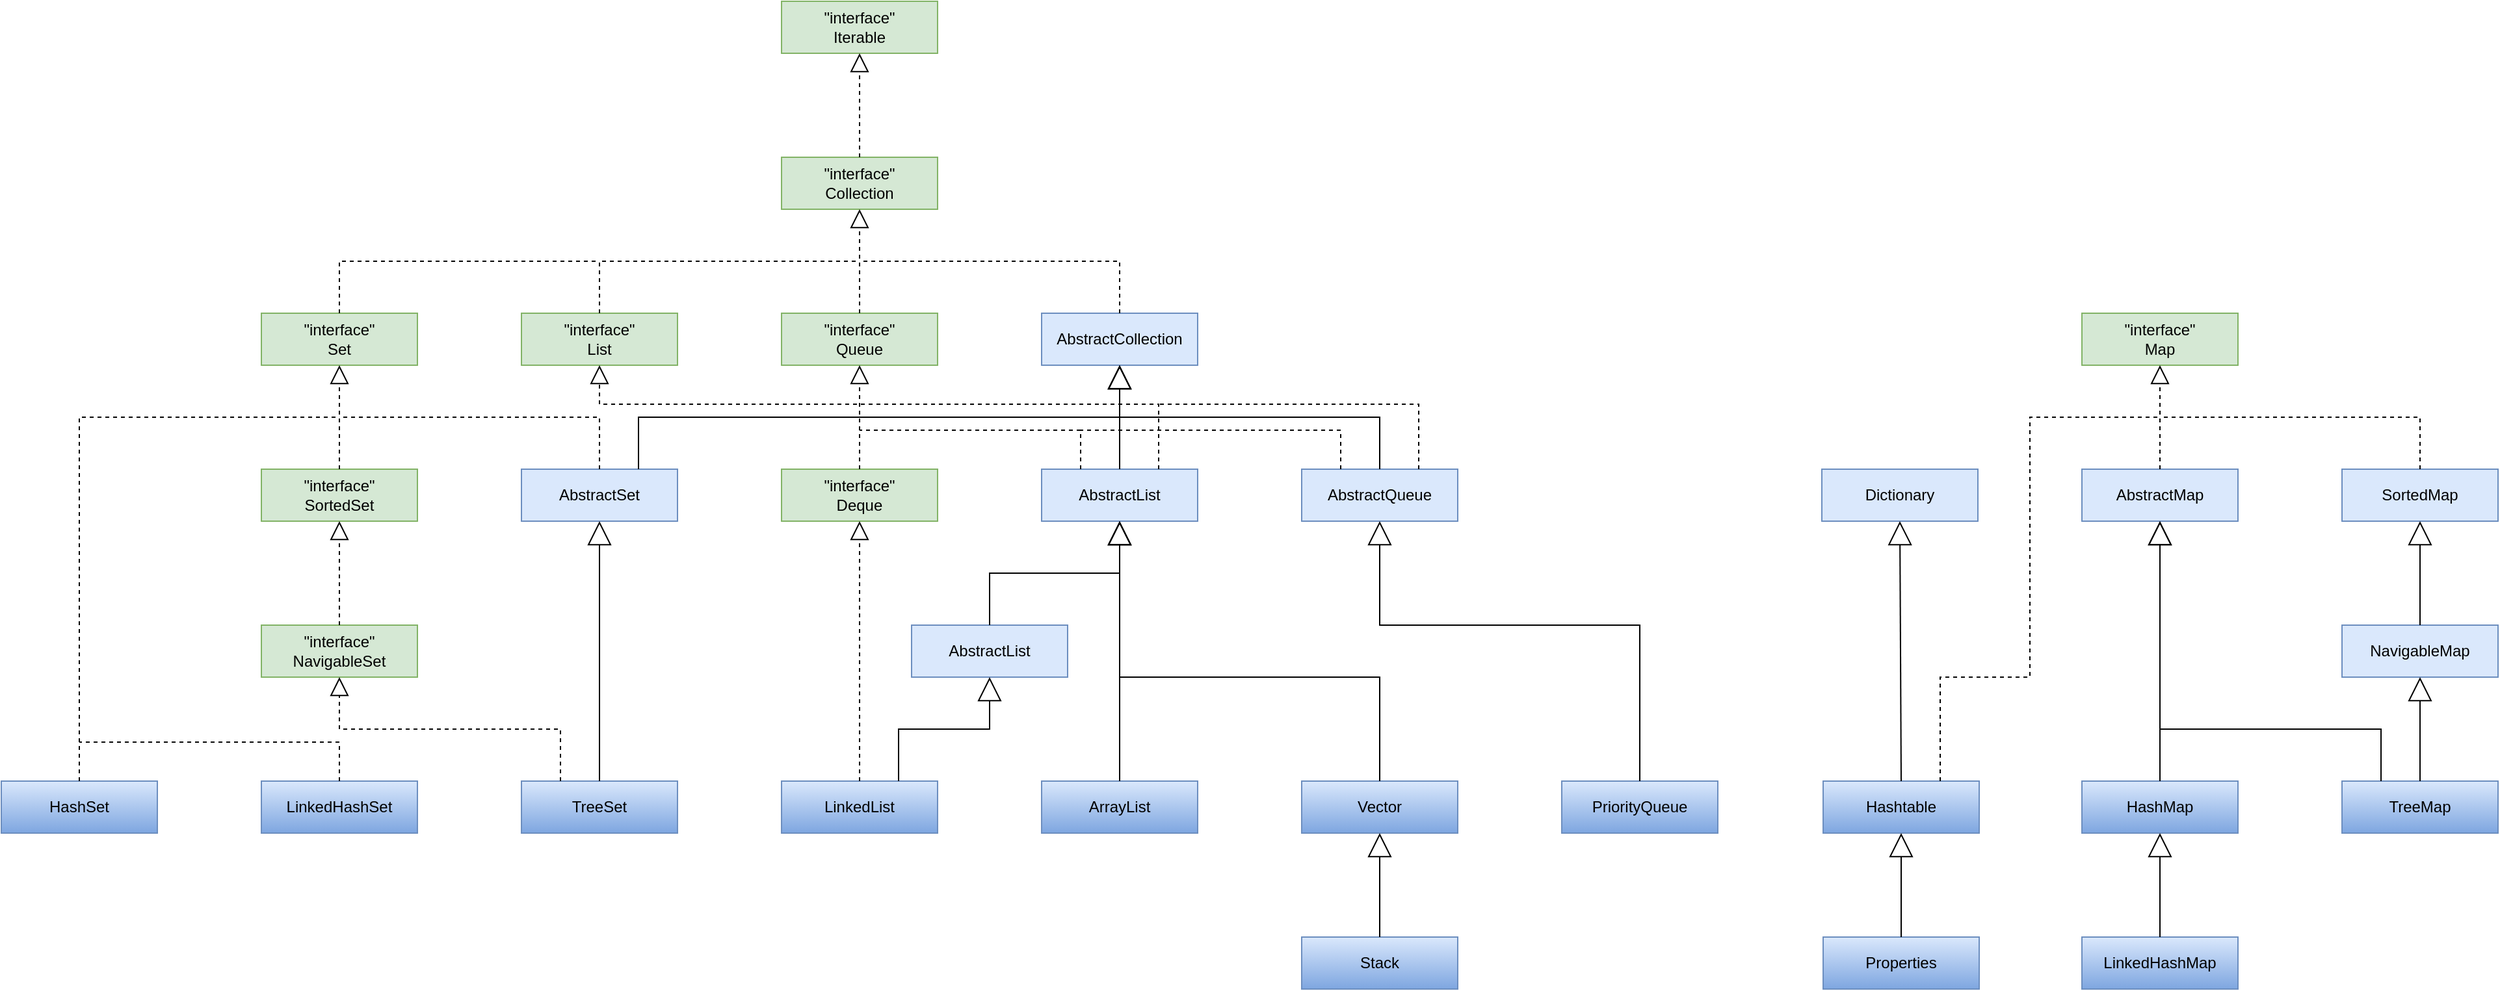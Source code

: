<mxfile version="20.8.1" type="github">
  <diagram id="Gdrhe-lr6bihP94jixSr" name="Страница 1">
    <mxGraphModel dx="2021" dy="762" grid="1" gridSize="10" guides="1" tooltips="1" connect="1" arrows="1" fold="1" page="1" pageScale="1" pageWidth="827" pageHeight="1169" math="0" shadow="0">
      <root>
        <mxCell id="0" />
        <mxCell id="1" parent="0" />
        <mxCell id="qsM-RtX6V9E53l7ONpRg-1" value="&quot;interface&quot;&lt;br&gt;Iterable" style="rounded=0;whiteSpace=wrap;html=1;fillColor=#d5e8d4;strokeColor=#82b366;" vertex="1" parent="1">
          <mxGeometry x="360" y="80" width="120" height="40" as="geometry" />
        </mxCell>
        <mxCell id="qsM-RtX6V9E53l7ONpRg-2" value="&quot;interface&quot;&lt;br&gt;Collection" style="rounded=0;whiteSpace=wrap;html=1;fillColor=#d5e8d4;strokeColor=#82b366;" vertex="1" parent="1">
          <mxGeometry x="360" y="200" width="120" height="40" as="geometry" />
        </mxCell>
        <mxCell id="qsM-RtX6V9E53l7ONpRg-3" value="&quot;interface&quot;&lt;br&gt;Queue" style="rounded=0;whiteSpace=wrap;html=1;fillColor=#d5e8d4;strokeColor=#82b366;" vertex="1" parent="1">
          <mxGeometry x="360" y="320" width="120" height="40" as="geometry" />
        </mxCell>
        <mxCell id="qsM-RtX6V9E53l7ONpRg-4" value="&quot;interface&quot;&lt;br&gt;Deque" style="rounded=0;whiteSpace=wrap;html=1;fillColor=#d5e8d4;strokeColor=#82b366;" vertex="1" parent="1">
          <mxGeometry x="360" y="440" width="120" height="40" as="geometry" />
        </mxCell>
        <mxCell id="qsM-RtX6V9E53l7ONpRg-5" value="&quot;interface&quot;&lt;br&gt;List" style="rounded=0;whiteSpace=wrap;html=1;fillColor=#d5e8d4;strokeColor=#82b366;" vertex="1" parent="1">
          <mxGeometry x="160" y="320" width="120" height="40" as="geometry" />
        </mxCell>
        <mxCell id="qsM-RtX6V9E53l7ONpRg-6" value="&quot;interface&quot;&lt;br&gt;Set" style="rounded=0;whiteSpace=wrap;html=1;fillColor=#d5e8d4;strokeColor=#82b366;" vertex="1" parent="1">
          <mxGeometry x="-40" y="320" width="120" height="40" as="geometry" />
        </mxCell>
        <mxCell id="qsM-RtX6V9E53l7ONpRg-7" value="&quot;interface&quot;&lt;br&gt;SortedSet" style="rounded=0;whiteSpace=wrap;html=1;fillColor=#d5e8d4;strokeColor=#82b366;" vertex="1" parent="1">
          <mxGeometry x="-40" y="440" width="120" height="40" as="geometry" />
        </mxCell>
        <mxCell id="qsM-RtX6V9E53l7ONpRg-8" value="&quot;interface&quot;&lt;br&gt;NavigableSet" style="rounded=0;whiteSpace=wrap;html=1;fillColor=#d5e8d4;strokeColor=#82b366;" vertex="1" parent="1">
          <mxGeometry x="-40" y="560" width="120" height="40" as="geometry" />
        </mxCell>
        <mxCell id="qsM-RtX6V9E53l7ONpRg-9" value="AbstractCollection" style="rounded=0;whiteSpace=wrap;html=1;fillColor=#dae8fc;strokeColor=#6c8ebf;" vertex="1" parent="1">
          <mxGeometry x="560" y="320" width="120" height="40" as="geometry" />
        </mxCell>
        <mxCell id="qsM-RtX6V9E53l7ONpRg-10" value="AbstractSet" style="rounded=0;whiteSpace=wrap;html=1;fillColor=#dae8fc;strokeColor=#6c8ebf;" vertex="1" parent="1">
          <mxGeometry x="160" y="440" width="120" height="40" as="geometry" />
        </mxCell>
        <mxCell id="qsM-RtX6V9E53l7ONpRg-11" value="AbstractList" style="rounded=0;whiteSpace=wrap;html=1;fillColor=#dae8fc;strokeColor=#6c8ebf;" vertex="1" parent="1">
          <mxGeometry x="560" y="440" width="120" height="40" as="geometry" />
        </mxCell>
        <mxCell id="qsM-RtX6V9E53l7ONpRg-12" value="AbstractQueue" style="rounded=0;whiteSpace=wrap;html=1;fillColor=#dae8fc;strokeColor=#6c8ebf;" vertex="1" parent="1">
          <mxGeometry x="760" y="440" width="120" height="40" as="geometry" />
        </mxCell>
        <mxCell id="qsM-RtX6V9E53l7ONpRg-13" value="AbstractList" style="rounded=0;whiteSpace=wrap;html=1;fillColor=#dae8fc;strokeColor=#6c8ebf;" vertex="1" parent="1">
          <mxGeometry x="460" y="560" width="120" height="40" as="geometry" />
        </mxCell>
        <mxCell id="qsM-RtX6V9E53l7ONpRg-14" value="&quot;interface&quot;&lt;br&gt;Map" style="rounded=0;whiteSpace=wrap;html=1;fillColor=#d5e8d4;strokeColor=#82b366;" vertex="1" parent="1">
          <mxGeometry x="1360" y="320" width="120" height="40" as="geometry" />
        </mxCell>
        <mxCell id="qsM-RtX6V9E53l7ONpRg-15" value="Dictionary" style="rounded=0;whiteSpace=wrap;html=1;fillColor=#dae8fc;strokeColor=#6c8ebf;" vertex="1" parent="1">
          <mxGeometry x="1160" y="440" width="120" height="40" as="geometry" />
        </mxCell>
        <mxCell id="qsM-RtX6V9E53l7ONpRg-16" value="AbstractMap" style="rounded=0;whiteSpace=wrap;html=1;fillColor=#dae8fc;strokeColor=#6c8ebf;" vertex="1" parent="1">
          <mxGeometry x="1360" y="440" width="120" height="40" as="geometry" />
        </mxCell>
        <mxCell id="qsM-RtX6V9E53l7ONpRg-17" value="SortedMap" style="rounded=0;whiteSpace=wrap;html=1;fillColor=#dae8fc;strokeColor=#6c8ebf;" vertex="1" parent="1">
          <mxGeometry x="1560" y="440" width="120" height="40" as="geometry" />
        </mxCell>
        <mxCell id="qsM-RtX6V9E53l7ONpRg-18" value="NavigableMap" style="rounded=0;whiteSpace=wrap;html=1;fillColor=#dae8fc;strokeColor=#6c8ebf;" vertex="1" parent="1">
          <mxGeometry x="1560" y="560" width="120" height="40" as="geometry" />
        </mxCell>
        <mxCell id="qsM-RtX6V9E53l7ONpRg-19" value="LinkedHashSet" style="rounded=0;whiteSpace=wrap;html=1;fillColor=#dae8fc;strokeColor=#6c8ebf;gradientColor=#7ea6e0;" vertex="1" parent="1">
          <mxGeometry x="-40" y="680" width="120" height="40" as="geometry" />
        </mxCell>
        <mxCell id="qsM-RtX6V9E53l7ONpRg-20" value="TreeSet" style="rounded=0;whiteSpace=wrap;html=1;fillColor=#dae8fc;strokeColor=#6c8ebf;gradientColor=#7ea6e0;" vertex="1" parent="1">
          <mxGeometry x="160" y="680" width="120" height="40" as="geometry" />
        </mxCell>
        <mxCell id="qsM-RtX6V9E53l7ONpRg-21" value="LinkedList" style="rounded=0;whiteSpace=wrap;html=1;fillColor=#dae8fc;strokeColor=#6c8ebf;gradientColor=#7ea6e0;" vertex="1" parent="1">
          <mxGeometry x="360" y="680" width="120" height="40" as="geometry" />
        </mxCell>
        <mxCell id="qsM-RtX6V9E53l7ONpRg-22" value="ArrayList" style="rounded=0;whiteSpace=wrap;html=1;fillColor=#dae8fc;strokeColor=#6c8ebf;gradientColor=#7ea6e0;" vertex="1" parent="1">
          <mxGeometry x="560" y="680" width="120" height="40" as="geometry" />
        </mxCell>
        <mxCell id="qsM-RtX6V9E53l7ONpRg-23" value="Vector" style="rounded=0;whiteSpace=wrap;html=1;fillColor=#dae8fc;strokeColor=#6c8ebf;gradientColor=#7ea6e0;" vertex="1" parent="1">
          <mxGeometry x="760" y="680" width="120" height="40" as="geometry" />
        </mxCell>
        <mxCell id="qsM-RtX6V9E53l7ONpRg-24" value="PriorityQueue" style="rounded=0;whiteSpace=wrap;html=1;fillColor=#dae8fc;strokeColor=#6c8ebf;gradientColor=#7ea6e0;" vertex="1" parent="1">
          <mxGeometry x="960" y="680" width="120" height="40" as="geometry" />
        </mxCell>
        <mxCell id="qsM-RtX6V9E53l7ONpRg-25" value="Stack" style="rounded=0;whiteSpace=wrap;html=1;fillColor=#dae8fc;strokeColor=#6c8ebf;gradientColor=#7ea6e0;" vertex="1" parent="1">
          <mxGeometry x="760" y="800" width="120" height="40" as="geometry" />
        </mxCell>
        <mxCell id="qsM-RtX6V9E53l7ONpRg-26" value="HashSet" style="rounded=0;whiteSpace=wrap;html=1;fillColor=#dae8fc;strokeColor=#6c8ebf;gradientColor=#7ea6e0;" vertex="1" parent="1">
          <mxGeometry x="-240" y="680" width="120" height="40" as="geometry" />
        </mxCell>
        <mxCell id="qsM-RtX6V9E53l7ONpRg-27" value="Hashtable" style="rounded=0;whiteSpace=wrap;html=1;fillColor=#dae8fc;strokeColor=#6c8ebf;gradientColor=#7ea6e0;" vertex="1" parent="1">
          <mxGeometry x="1161" y="680" width="120" height="40" as="geometry" />
        </mxCell>
        <mxCell id="qsM-RtX6V9E53l7ONpRg-28" value="HashMap" style="rounded=0;whiteSpace=wrap;html=1;fillColor=#dae8fc;strokeColor=#6c8ebf;gradientColor=#7ea6e0;" vertex="1" parent="1">
          <mxGeometry x="1360" y="680" width="120" height="40" as="geometry" />
        </mxCell>
        <mxCell id="qsM-RtX6V9E53l7ONpRg-29" value="TreeMap" style="rounded=0;whiteSpace=wrap;html=1;fillColor=#dae8fc;strokeColor=#6c8ebf;gradientColor=#7ea6e0;" vertex="1" parent="1">
          <mxGeometry x="1560" y="680" width="120" height="40" as="geometry" />
        </mxCell>
        <mxCell id="qsM-RtX6V9E53l7ONpRg-30" value="Properties" style="rounded=0;whiteSpace=wrap;html=1;fillColor=#dae8fc;strokeColor=#6c8ebf;gradientColor=#7ea6e0;" vertex="1" parent="1">
          <mxGeometry x="1161" y="800" width="120" height="40" as="geometry" />
        </mxCell>
        <mxCell id="qsM-RtX6V9E53l7ONpRg-31" value="LinkedHashMap" style="rounded=0;whiteSpace=wrap;html=1;fillColor=#dae8fc;strokeColor=#6c8ebf;gradientColor=#7ea6e0;" vertex="1" parent="1">
          <mxGeometry x="1360" y="800" width="120" height="40" as="geometry" />
        </mxCell>
        <mxCell id="qsM-RtX6V9E53l7ONpRg-39" value="" style="endArrow=block;dashed=1;endFill=0;endSize=12;html=1;rounded=0;exitX=0.5;exitY=0;exitDx=0;exitDy=0;entryX=0.5;entryY=1;entryDx=0;entryDy=0;" edge="1" parent="1" source="qsM-RtX6V9E53l7ONpRg-3" target="qsM-RtX6V9E53l7ONpRg-2">
          <mxGeometry width="160" relative="1" as="geometry">
            <mxPoint x="290" y="420" as="sourcePoint" />
            <mxPoint x="450" y="420" as="targetPoint" />
          </mxGeometry>
        </mxCell>
        <mxCell id="qsM-RtX6V9E53l7ONpRg-42" value="" style="endArrow=none;dashed=1;html=1;rounded=0;exitX=0.5;exitY=0;exitDx=0;exitDy=0;" edge="1" parent="1" source="qsM-RtX6V9E53l7ONpRg-6">
          <mxGeometry width="50" height="50" relative="1" as="geometry">
            <mxPoint x="340" y="350" as="sourcePoint" />
            <mxPoint x="220" y="280" as="targetPoint" />
            <Array as="points">
              <mxPoint x="20" y="280" />
            </Array>
          </mxGeometry>
        </mxCell>
        <mxCell id="qsM-RtX6V9E53l7ONpRg-44" value="" style="endArrow=none;dashed=1;html=1;rounded=0;exitX=0.5;exitY=0;exitDx=0;exitDy=0;" edge="1" parent="1" source="qsM-RtX6V9E53l7ONpRg-9">
          <mxGeometry width="50" height="50" relative="1" as="geometry">
            <mxPoint x="30.0" y="330" as="sourcePoint" />
            <mxPoint x="420" y="280" as="targetPoint" />
            <Array as="points">
              <mxPoint x="620" y="280" />
            </Array>
          </mxGeometry>
        </mxCell>
        <mxCell id="qsM-RtX6V9E53l7ONpRg-45" value="" style="endArrow=block;dashed=1;endFill=0;endSize=12;html=1;rounded=0;exitX=0.5;exitY=0;exitDx=0;exitDy=0;entryX=0.5;entryY=1;entryDx=0;entryDy=0;" edge="1" parent="1" source="qsM-RtX6V9E53l7ONpRg-2" target="qsM-RtX6V9E53l7ONpRg-1">
          <mxGeometry width="160" relative="1" as="geometry">
            <mxPoint x="270" y="300" as="sourcePoint" />
            <mxPoint x="430" y="300" as="targetPoint" />
          </mxGeometry>
        </mxCell>
        <mxCell id="qsM-RtX6V9E53l7ONpRg-46" value="" style="endArrow=block;dashed=1;endFill=0;endSize=12;html=1;rounded=0;exitX=0.5;exitY=0;exitDx=0;exitDy=0;entryX=0.5;entryY=1;entryDx=0;entryDy=0;" edge="1" parent="1" source="qsM-RtX6V9E53l7ONpRg-7" target="qsM-RtX6V9E53l7ONpRg-6">
          <mxGeometry width="160" relative="1" as="geometry">
            <mxPoint x="430" y="210" as="sourcePoint" />
            <mxPoint x="430" y="130" as="targetPoint" />
          </mxGeometry>
        </mxCell>
        <mxCell id="qsM-RtX6V9E53l7ONpRg-47" value="" style="endArrow=block;dashed=1;endFill=0;endSize=12;html=1;rounded=0;exitX=0.5;exitY=0;exitDx=0;exitDy=0;entryX=0.5;entryY=1;entryDx=0;entryDy=0;" edge="1" parent="1" source="qsM-RtX6V9E53l7ONpRg-8" target="qsM-RtX6V9E53l7ONpRg-7">
          <mxGeometry width="160" relative="1" as="geometry">
            <mxPoint x="440" y="220" as="sourcePoint" />
            <mxPoint x="440" y="140" as="targetPoint" />
          </mxGeometry>
        </mxCell>
        <mxCell id="qsM-RtX6V9E53l7ONpRg-50" value="" style="endArrow=block;dashed=1;endFill=0;endSize=12;html=1;rounded=0;exitX=0.5;exitY=0;exitDx=0;exitDy=0;entryX=0.5;entryY=1;entryDx=0;entryDy=0;" edge="1" parent="1" source="qsM-RtX6V9E53l7ONpRg-4" target="qsM-RtX6V9E53l7ONpRg-3">
          <mxGeometry width="160" relative="1" as="geometry">
            <mxPoint x="30.0" y="570" as="sourcePoint" />
            <mxPoint x="30.0" y="490" as="targetPoint" />
          </mxGeometry>
        </mxCell>
        <mxCell id="qsM-RtX6V9E53l7ONpRg-51" value="" style="endArrow=none;dashed=1;html=1;rounded=0;exitX=0.5;exitY=0;exitDx=0;exitDy=0;" edge="1" parent="1" source="qsM-RtX6V9E53l7ONpRg-10">
          <mxGeometry width="50" height="50" relative="1" as="geometry">
            <mxPoint x="320" y="410" as="sourcePoint" />
            <mxPoint x="20" y="400" as="targetPoint" />
            <Array as="points">
              <mxPoint x="220" y="400" />
            </Array>
          </mxGeometry>
        </mxCell>
        <mxCell id="qsM-RtX6V9E53l7ONpRg-52" value="" style="endArrow=block;dashed=1;endFill=0;endSize=12;html=1;rounded=0;exitX=0.5;exitY=0;exitDx=0;exitDy=0;entryX=0.5;entryY=1;entryDx=0;entryDy=0;" edge="1" parent="1" source="qsM-RtX6V9E53l7ONpRg-21" target="qsM-RtX6V9E53l7ONpRg-4">
          <mxGeometry width="160" relative="1" as="geometry">
            <mxPoint x="430" y="450" as="sourcePoint" />
            <mxPoint x="430" y="370" as="targetPoint" />
          </mxGeometry>
        </mxCell>
        <mxCell id="qsM-RtX6V9E53l7ONpRg-53" value="" style="endArrow=none;dashed=1;html=1;rounded=0;exitX=0.5;exitY=0;exitDx=0;exitDy=0;" edge="1" parent="1" source="qsM-RtX6V9E53l7ONpRg-26">
          <mxGeometry width="50" height="50" relative="1" as="geometry">
            <mxPoint y="460" as="sourcePoint" />
            <mxPoint x="20" y="400" as="targetPoint" />
            <Array as="points">
              <mxPoint x="-180" y="400" />
            </Array>
          </mxGeometry>
        </mxCell>
        <mxCell id="qsM-RtX6V9E53l7ONpRg-54" value="" style="endArrow=block;endSize=16;endFill=0;html=1;rounded=0;exitX=0.5;exitY=0;exitDx=0;exitDy=0;entryX=0.5;entryY=1;entryDx=0;entryDy=0;" edge="1" parent="1" source="qsM-RtX6V9E53l7ONpRg-11" target="qsM-RtX6V9E53l7ONpRg-9">
          <mxGeometry width="160" relative="1" as="geometry">
            <mxPoint x="440" y="430" as="sourcePoint" />
            <mxPoint x="600" y="430" as="targetPoint" />
          </mxGeometry>
        </mxCell>
        <mxCell id="qsM-RtX6V9E53l7ONpRg-55" value="" style="endArrow=block;endSize=16;endFill=0;html=1;rounded=0;exitX=0.5;exitY=0;exitDx=0;exitDy=0;entryX=0.5;entryY=1;entryDx=0;entryDy=0;" edge="1" parent="1" source="qsM-RtX6V9E53l7ONpRg-12" target="qsM-RtX6V9E53l7ONpRg-9">
          <mxGeometry width="160" relative="1" as="geometry">
            <mxPoint x="630" y="450" as="sourcePoint" />
            <mxPoint x="630" y="370" as="targetPoint" />
            <Array as="points">
              <mxPoint x="820" y="400" />
              <mxPoint x="620" y="400" />
            </Array>
          </mxGeometry>
        </mxCell>
        <mxCell id="qsM-RtX6V9E53l7ONpRg-56" value="" style="endArrow=block;endSize=16;endFill=0;html=1;rounded=0;exitX=0.75;exitY=0;exitDx=0;exitDy=0;" edge="1" parent="1" source="qsM-RtX6V9E53l7ONpRg-10">
          <mxGeometry width="160" relative="1" as="geometry">
            <mxPoint x="630" y="450" as="sourcePoint" />
            <mxPoint x="620" y="360" as="targetPoint" />
            <Array as="points">
              <mxPoint x="250" y="400" />
              <mxPoint x="620" y="400" />
            </Array>
          </mxGeometry>
        </mxCell>
        <mxCell id="qsM-RtX6V9E53l7ONpRg-57" value="" style="endArrow=block;dashed=1;endFill=0;endSize=12;html=1;rounded=0;exitX=0.75;exitY=0;exitDx=0;exitDy=0;entryX=0.5;entryY=1;entryDx=0;entryDy=0;" edge="1" parent="1" source="qsM-RtX6V9E53l7ONpRg-11" target="qsM-RtX6V9E53l7ONpRg-5">
          <mxGeometry width="160" relative="1" as="geometry">
            <mxPoint x="30" y="450" as="sourcePoint" />
            <mxPoint x="30" y="370" as="targetPoint" />
            <Array as="points">
              <mxPoint x="650" y="390" />
              <mxPoint x="220" y="390" />
            </Array>
          </mxGeometry>
        </mxCell>
        <mxCell id="qsM-RtX6V9E53l7ONpRg-58" value="" style="endArrow=none;dashed=1;html=1;rounded=0;exitX=0.75;exitY=0;exitDx=0;exitDy=0;" edge="1" parent="1" source="qsM-RtX6V9E53l7ONpRg-12">
          <mxGeometry width="50" height="50" relative="1" as="geometry">
            <mxPoint x="500" y="460" as="sourcePoint" />
            <mxPoint x="650" y="390" as="targetPoint" />
            <Array as="points">
              <mxPoint x="850" y="390" />
            </Array>
          </mxGeometry>
        </mxCell>
        <mxCell id="qsM-RtX6V9E53l7ONpRg-62" value="" style="endArrow=none;dashed=1;html=1;rounded=0;exitX=0.25;exitY=0;exitDx=0;exitDy=0;" edge="1" parent="1" source="qsM-RtX6V9E53l7ONpRg-11">
          <mxGeometry width="50" height="50" relative="1" as="geometry">
            <mxPoint x="400" y="460" as="sourcePoint" />
            <mxPoint x="420" y="410" as="targetPoint" />
            <Array as="points">
              <mxPoint x="590" y="410" />
            </Array>
          </mxGeometry>
        </mxCell>
        <mxCell id="qsM-RtX6V9E53l7ONpRg-63" value="" style="endArrow=none;dashed=1;html=1;rounded=0;exitX=0.25;exitY=0;exitDx=0;exitDy=0;" edge="1" parent="1" source="qsM-RtX6V9E53l7ONpRg-12">
          <mxGeometry width="50" height="50" relative="1" as="geometry">
            <mxPoint x="600" y="450" as="sourcePoint" />
            <mxPoint x="590" y="410" as="targetPoint" />
            <Array as="points">
              <mxPoint x="790" y="410" />
            </Array>
          </mxGeometry>
        </mxCell>
        <mxCell id="qsM-RtX6V9E53l7ONpRg-64" value="" style="endArrow=block;endSize=16;endFill=0;html=1;rounded=0;exitX=0.5;exitY=0;exitDx=0;exitDy=0;entryX=0.5;entryY=1;entryDx=0;entryDy=0;" edge="1" parent="1" source="qsM-RtX6V9E53l7ONpRg-13" target="qsM-RtX6V9E53l7ONpRg-11">
          <mxGeometry width="160" relative="1" as="geometry">
            <mxPoint x="630" y="450" as="sourcePoint" />
            <mxPoint x="630" y="370" as="targetPoint" />
            <Array as="points">
              <mxPoint x="520" y="520" />
              <mxPoint x="620" y="520" />
            </Array>
          </mxGeometry>
        </mxCell>
        <mxCell id="qsM-RtX6V9E53l7ONpRg-65" value="" style="endArrow=block;endSize=16;endFill=0;html=1;rounded=0;exitX=0.5;exitY=0;exitDx=0;exitDy=0;" edge="1" parent="1" source="qsM-RtX6V9E53l7ONpRg-22">
          <mxGeometry width="160" relative="1" as="geometry">
            <mxPoint x="530" y="570" as="sourcePoint" />
            <mxPoint x="620" y="480" as="targetPoint" />
            <Array as="points">
              <mxPoint x="620" y="600" />
            </Array>
          </mxGeometry>
        </mxCell>
        <mxCell id="qsM-RtX6V9E53l7ONpRg-66" value="" style="endArrow=block;endSize=16;endFill=0;html=1;rounded=0;exitX=0.5;exitY=0;exitDx=0;exitDy=0;" edge="1" parent="1" source="qsM-RtX6V9E53l7ONpRg-23">
          <mxGeometry width="160" relative="1" as="geometry">
            <mxPoint x="630" y="690" as="sourcePoint" />
            <mxPoint x="620" y="480" as="targetPoint" />
            <Array as="points">
              <mxPoint x="820" y="600" />
              <mxPoint x="620" y="600" />
            </Array>
          </mxGeometry>
        </mxCell>
        <mxCell id="qsM-RtX6V9E53l7ONpRg-67" value="" style="endArrow=block;endSize=16;endFill=0;html=1;rounded=0;exitX=0.5;exitY=0;exitDx=0;exitDy=0;entryX=0.5;entryY=1;entryDx=0;entryDy=0;" edge="1" parent="1" source="qsM-RtX6V9E53l7ONpRg-24" target="qsM-RtX6V9E53l7ONpRg-12">
          <mxGeometry width="160" relative="1" as="geometry">
            <mxPoint x="830" y="690" as="sourcePoint" />
            <mxPoint x="630" y="490" as="targetPoint" />
            <Array as="points">
              <mxPoint x="1020" y="600" />
              <mxPoint x="1020" y="560" />
              <mxPoint x="820" y="560" />
            </Array>
          </mxGeometry>
        </mxCell>
        <mxCell id="qsM-RtX6V9E53l7ONpRg-68" value="" style="endArrow=block;endSize=16;endFill=0;html=1;rounded=0;exitX=0.75;exitY=0;exitDx=0;exitDy=0;entryX=0.5;entryY=1;entryDx=0;entryDy=0;" edge="1" parent="1" source="qsM-RtX6V9E53l7ONpRg-21" target="qsM-RtX6V9E53l7ONpRg-13">
          <mxGeometry width="160" relative="1" as="geometry">
            <mxPoint x="630" y="450" as="sourcePoint" />
            <mxPoint x="630" y="370" as="targetPoint" />
            <Array as="points">
              <mxPoint x="450" y="640" />
              <mxPoint x="520" y="640" />
            </Array>
          </mxGeometry>
        </mxCell>
        <mxCell id="qsM-RtX6V9E53l7ONpRg-69" value="" style="endArrow=block;endSize=16;endFill=0;html=1;rounded=0;exitX=0.5;exitY=0;exitDx=0;exitDy=0;entryX=0.5;entryY=1;entryDx=0;entryDy=0;" edge="1" parent="1" source="qsM-RtX6V9E53l7ONpRg-25" target="qsM-RtX6V9E53l7ONpRg-23">
          <mxGeometry width="160" relative="1" as="geometry">
            <mxPoint x="630" y="450" as="sourcePoint" />
            <mxPoint x="630" y="370" as="targetPoint" />
          </mxGeometry>
        </mxCell>
        <mxCell id="qsM-RtX6V9E53l7ONpRg-70" value="" style="endArrow=block;endSize=16;endFill=0;html=1;rounded=0;exitX=0.5;exitY=0;exitDx=0;exitDy=0;entryX=0.5;entryY=1;entryDx=0;entryDy=0;" edge="1" parent="1" source="qsM-RtX6V9E53l7ONpRg-20" target="qsM-RtX6V9E53l7ONpRg-10">
          <mxGeometry width="160" relative="1" as="geometry">
            <mxPoint x="630" y="690" as="sourcePoint" />
            <mxPoint x="630" y="490" as="targetPoint" />
            <Array as="points" />
          </mxGeometry>
        </mxCell>
        <mxCell id="qsM-RtX6V9E53l7ONpRg-71" value="" style="endArrow=block;dashed=1;endFill=0;endSize=12;html=1;rounded=0;exitX=0.25;exitY=0;exitDx=0;exitDy=0;entryX=0.5;entryY=1;entryDx=0;entryDy=0;" edge="1" parent="1" source="qsM-RtX6V9E53l7ONpRg-20" target="qsM-RtX6V9E53l7ONpRg-8">
          <mxGeometry width="160" relative="1" as="geometry">
            <mxPoint x="430" y="690" as="sourcePoint" />
            <mxPoint x="430" y="490" as="targetPoint" />
            <Array as="points">
              <mxPoint x="190" y="640" />
              <mxPoint x="20" y="640" />
            </Array>
          </mxGeometry>
        </mxCell>
        <mxCell id="qsM-RtX6V9E53l7ONpRg-72" value="" style="endArrow=none;dashed=1;html=1;rounded=0;exitX=0.5;exitY=0;exitDx=0;exitDy=0;" edge="1" parent="1" source="qsM-RtX6V9E53l7ONpRg-19">
          <mxGeometry width="50" height="50" relative="1" as="geometry">
            <mxPoint x="200" y="560" as="sourcePoint" />
            <mxPoint x="-180" y="650" as="targetPoint" />
            <Array as="points">
              <mxPoint x="20" y="650" />
            </Array>
          </mxGeometry>
        </mxCell>
        <mxCell id="qsM-RtX6V9E53l7ONpRg-78" value="" style="endArrow=none;dashed=1;html=1;rounded=0;exitX=0.5;exitY=0;exitDx=0;exitDy=0;" edge="1" parent="1" source="qsM-RtX6V9E53l7ONpRg-5">
          <mxGeometry width="50" height="50" relative="1" as="geometry">
            <mxPoint x="600" y="460" as="sourcePoint" />
            <mxPoint x="420" y="280" as="targetPoint" />
            <Array as="points">
              <mxPoint x="220" y="280" />
            </Array>
          </mxGeometry>
        </mxCell>
        <mxCell id="qsM-RtX6V9E53l7ONpRg-79" value="" style="endArrow=block;dashed=1;endFill=0;endSize=12;html=1;rounded=0;exitX=0.5;exitY=0;exitDx=0;exitDy=0;entryX=0.5;entryY=1;entryDx=0;entryDy=0;" edge="1" parent="1" source="qsM-RtX6V9E53l7ONpRg-16" target="qsM-RtX6V9E53l7ONpRg-14">
          <mxGeometry width="160" relative="1" as="geometry">
            <mxPoint x="430" y="330" as="sourcePoint" />
            <mxPoint x="430" y="250" as="targetPoint" />
          </mxGeometry>
        </mxCell>
        <mxCell id="qsM-RtX6V9E53l7ONpRg-81" value="" style="endArrow=block;endSize=16;endFill=0;html=1;rounded=0;exitX=0.5;exitY=0;exitDx=0;exitDy=0;entryX=0.5;entryY=1;entryDx=0;entryDy=0;" edge="1" parent="1" source="qsM-RtX6V9E53l7ONpRg-27" target="qsM-RtX6V9E53l7ONpRg-15">
          <mxGeometry width="160" relative="1" as="geometry">
            <mxPoint x="830" y="810" as="sourcePoint" />
            <mxPoint x="830" y="730" as="targetPoint" />
          </mxGeometry>
        </mxCell>
        <mxCell id="qsM-RtX6V9E53l7ONpRg-82" value="" style="endArrow=block;endSize=16;endFill=0;html=1;rounded=0;exitX=0.5;exitY=0;exitDx=0;exitDy=0;entryX=0.5;entryY=1;entryDx=0;entryDy=0;" edge="1" parent="1" source="qsM-RtX6V9E53l7ONpRg-28" target="qsM-RtX6V9E53l7ONpRg-16">
          <mxGeometry width="160" relative="1" as="geometry">
            <mxPoint x="1231" y="690" as="sourcePoint" />
            <mxPoint x="1230" y="490" as="targetPoint" />
          </mxGeometry>
        </mxCell>
        <mxCell id="qsM-RtX6V9E53l7ONpRg-83" value="" style="endArrow=block;endSize=16;endFill=0;html=1;rounded=0;exitX=0.5;exitY=0;exitDx=0;exitDy=0;entryX=0.5;entryY=1;entryDx=0;entryDy=0;" edge="1" parent="1" source="qsM-RtX6V9E53l7ONpRg-18" target="qsM-RtX6V9E53l7ONpRg-17">
          <mxGeometry width="160" relative="1" as="geometry">
            <mxPoint x="1430" y="690" as="sourcePoint" />
            <mxPoint x="1430" y="490" as="targetPoint" />
          </mxGeometry>
        </mxCell>
        <mxCell id="qsM-RtX6V9E53l7ONpRg-84" value="" style="endArrow=block;endSize=16;endFill=0;html=1;rounded=0;exitX=0.5;exitY=0;exitDx=0;exitDy=0;entryX=0.5;entryY=1;entryDx=0;entryDy=0;" edge="1" parent="1" source="qsM-RtX6V9E53l7ONpRg-29" target="qsM-RtX6V9E53l7ONpRg-18">
          <mxGeometry width="160" relative="1" as="geometry">
            <mxPoint x="1630" y="570" as="sourcePoint" />
            <mxPoint x="1630" y="490" as="targetPoint" />
          </mxGeometry>
        </mxCell>
        <mxCell id="qsM-RtX6V9E53l7ONpRg-85" value="" style="endArrow=block;endSize=16;endFill=0;html=1;rounded=0;exitX=0.5;exitY=0;exitDx=0;exitDy=0;entryX=0.5;entryY=1;entryDx=0;entryDy=0;" edge="1" parent="1" source="qsM-RtX6V9E53l7ONpRg-31" target="qsM-RtX6V9E53l7ONpRg-28">
          <mxGeometry width="160" relative="1" as="geometry">
            <mxPoint x="1630" y="690" as="sourcePoint" />
            <mxPoint x="1630" y="610" as="targetPoint" />
          </mxGeometry>
        </mxCell>
        <mxCell id="qsM-RtX6V9E53l7ONpRg-86" value="" style="endArrow=block;endSize=16;endFill=0;html=1;rounded=0;exitX=0.5;exitY=0;exitDx=0;exitDy=0;entryX=0.5;entryY=1;entryDx=0;entryDy=0;" edge="1" parent="1" source="qsM-RtX6V9E53l7ONpRg-30" target="qsM-RtX6V9E53l7ONpRg-27">
          <mxGeometry width="160" relative="1" as="geometry">
            <mxPoint x="1430" y="810" as="sourcePoint" />
            <mxPoint x="1430" y="730" as="targetPoint" />
          </mxGeometry>
        </mxCell>
        <mxCell id="qsM-RtX6V9E53l7ONpRg-87" value="" style="endArrow=block;endSize=16;endFill=0;html=1;rounded=0;exitX=0.25;exitY=0;exitDx=0;exitDy=0;entryX=0.5;entryY=1;entryDx=0;entryDy=0;" edge="1" parent="1" source="qsM-RtX6V9E53l7ONpRg-29" target="qsM-RtX6V9E53l7ONpRg-16">
          <mxGeometry width="160" relative="1" as="geometry">
            <mxPoint x="1630" y="690" as="sourcePoint" />
            <mxPoint x="1630" y="610" as="targetPoint" />
            <Array as="points">
              <mxPoint x="1590" y="640" />
              <mxPoint x="1420" y="640" />
            </Array>
          </mxGeometry>
        </mxCell>
        <mxCell id="qsM-RtX6V9E53l7ONpRg-88" value="" style="endArrow=none;dashed=1;html=1;rounded=0;exitX=0.75;exitY=0;exitDx=0;exitDy=0;" edge="1" parent="1" source="qsM-RtX6V9E53l7ONpRg-27">
          <mxGeometry width="50" height="50" relative="1" as="geometry">
            <mxPoint x="1200" y="560" as="sourcePoint" />
            <mxPoint x="1420" y="400" as="targetPoint" />
            <Array as="points">
              <mxPoint x="1251" y="600" />
              <mxPoint x="1320" y="600" />
              <mxPoint x="1320" y="400" />
            </Array>
          </mxGeometry>
        </mxCell>
        <mxCell id="qsM-RtX6V9E53l7ONpRg-89" value="" style="endArrow=none;dashed=1;html=1;rounded=0;exitX=0.5;exitY=0;exitDx=0;exitDy=0;" edge="1" parent="1" source="qsM-RtX6V9E53l7ONpRg-17">
          <mxGeometry width="50" height="50" relative="1" as="geometry">
            <mxPoint x="1200" y="560" as="sourcePoint" />
            <mxPoint x="1420" y="400" as="targetPoint" />
            <Array as="points">
              <mxPoint x="1620" y="400" />
            </Array>
          </mxGeometry>
        </mxCell>
      </root>
    </mxGraphModel>
  </diagram>
</mxfile>

